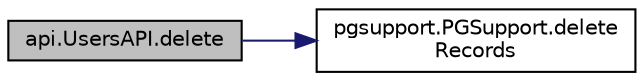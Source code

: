 digraph "api.UsersAPI.delete"
{
 // LATEX_PDF_SIZE
  edge [fontname="Helvetica",fontsize="10",labelfontname="Helvetica",labelfontsize="10"];
  node [fontname="Helvetica",fontsize="10",shape=record];
  rankdir="LR";
  Node1 [label="api.UsersAPI.delete",height=0.2,width=0.4,color="black", fillcolor="grey75", style="filled", fontcolor="black",tooltip=" "];
  Node1 -> Node2 [color="midnightblue",fontsize="10",style="solid",fontname="Helvetica"];
  Node2 [label="pgsupport.PGSupport.delete\lRecords",height=0.2,width=0.4,color="black", fillcolor="white", style="filled",URL="$classpgsupport_1_1PGSupport.html#aef58c8f68927d4aaff73b5428bf76924",tooltip=" "];
}
